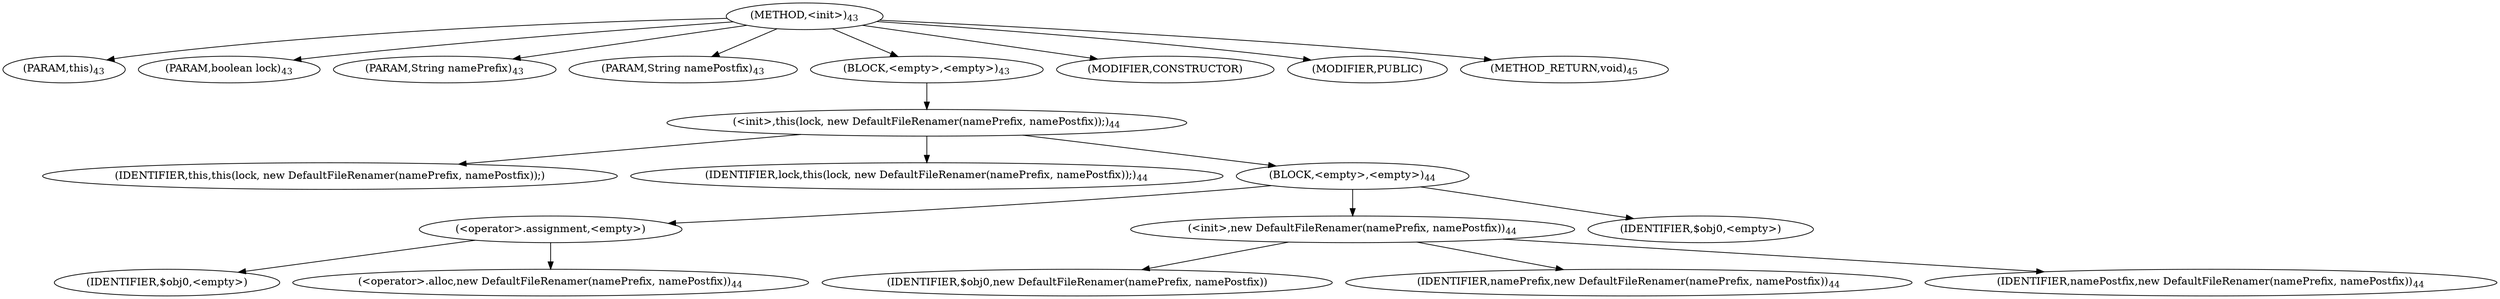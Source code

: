 digraph "&lt;init&gt;" {  
"41" [label = <(METHOD,&lt;init&gt;)<SUB>43</SUB>> ]
"8" [label = <(PARAM,this)<SUB>43</SUB>> ]
"42" [label = <(PARAM,boolean lock)<SUB>43</SUB>> ]
"43" [label = <(PARAM,String namePrefix)<SUB>43</SUB>> ]
"44" [label = <(PARAM,String namePostfix)<SUB>43</SUB>> ]
"45" [label = <(BLOCK,&lt;empty&gt;,&lt;empty&gt;)<SUB>43</SUB>> ]
"46" [label = <(&lt;init&gt;,this(lock, new DefaultFileRenamer(namePrefix, namePostfix));)<SUB>44</SUB>> ]
"7" [label = <(IDENTIFIER,this,this(lock, new DefaultFileRenamer(namePrefix, namePostfix));)> ]
"47" [label = <(IDENTIFIER,lock,this(lock, new DefaultFileRenamer(namePrefix, namePostfix));)<SUB>44</SUB>> ]
"48" [label = <(BLOCK,&lt;empty&gt;,&lt;empty&gt;)<SUB>44</SUB>> ]
"49" [label = <(&lt;operator&gt;.assignment,&lt;empty&gt;)> ]
"50" [label = <(IDENTIFIER,$obj0,&lt;empty&gt;)> ]
"51" [label = <(&lt;operator&gt;.alloc,new DefaultFileRenamer(namePrefix, namePostfix))<SUB>44</SUB>> ]
"52" [label = <(&lt;init&gt;,new DefaultFileRenamer(namePrefix, namePostfix))<SUB>44</SUB>> ]
"53" [label = <(IDENTIFIER,$obj0,new DefaultFileRenamer(namePrefix, namePostfix))> ]
"54" [label = <(IDENTIFIER,namePrefix,new DefaultFileRenamer(namePrefix, namePostfix))<SUB>44</SUB>> ]
"55" [label = <(IDENTIFIER,namePostfix,new DefaultFileRenamer(namePrefix, namePostfix))<SUB>44</SUB>> ]
"56" [label = <(IDENTIFIER,$obj0,&lt;empty&gt;)> ]
"57" [label = <(MODIFIER,CONSTRUCTOR)> ]
"58" [label = <(MODIFIER,PUBLIC)> ]
"59" [label = <(METHOD_RETURN,void)<SUB>45</SUB>> ]
  "41" -> "8" 
  "41" -> "42" 
  "41" -> "43" 
  "41" -> "44" 
  "41" -> "45" 
  "41" -> "57" 
  "41" -> "58" 
  "41" -> "59" 
  "45" -> "46" 
  "46" -> "7" 
  "46" -> "47" 
  "46" -> "48" 
  "48" -> "49" 
  "48" -> "52" 
  "48" -> "56" 
  "49" -> "50" 
  "49" -> "51" 
  "52" -> "53" 
  "52" -> "54" 
  "52" -> "55" 
}
